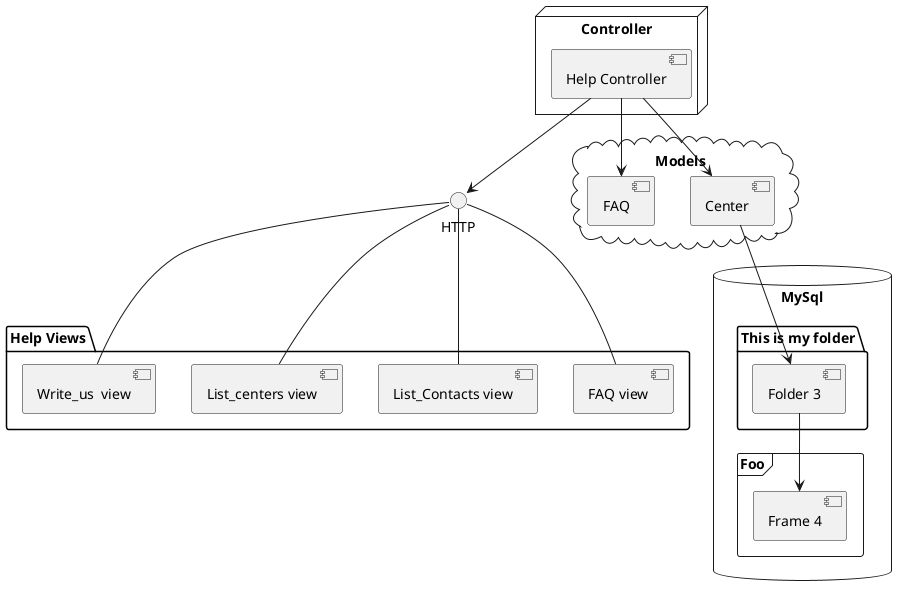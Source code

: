 @startuml
'https://plantuml.com/component-diagram


package "Help Views"{
  [FAQ view]
  [List_Contacts view]
  [List_centers view]
  [Write_us  view]
}

HTTP -- [FAQ view]
HTTP -- [List_Contacts view]
HTTP -- [List_centers view]
HTTP -- [Write_us  view]

node "Controller" {
  [Help Controller] --> HTTP
}

cloud "Models" {
  [Center]
  [FAQ]
}

[Help Controller] --> [Center]
[Help Controller] --> [FAQ]




database "MySql" {
  folder "This is my folder" {
    [Folder 3]
  }
  frame "Foo" {
    [Frame 4]
  }
}


[Center] --> [Folder 3]
[Folder 3] --> [Frame 4]

@enduml